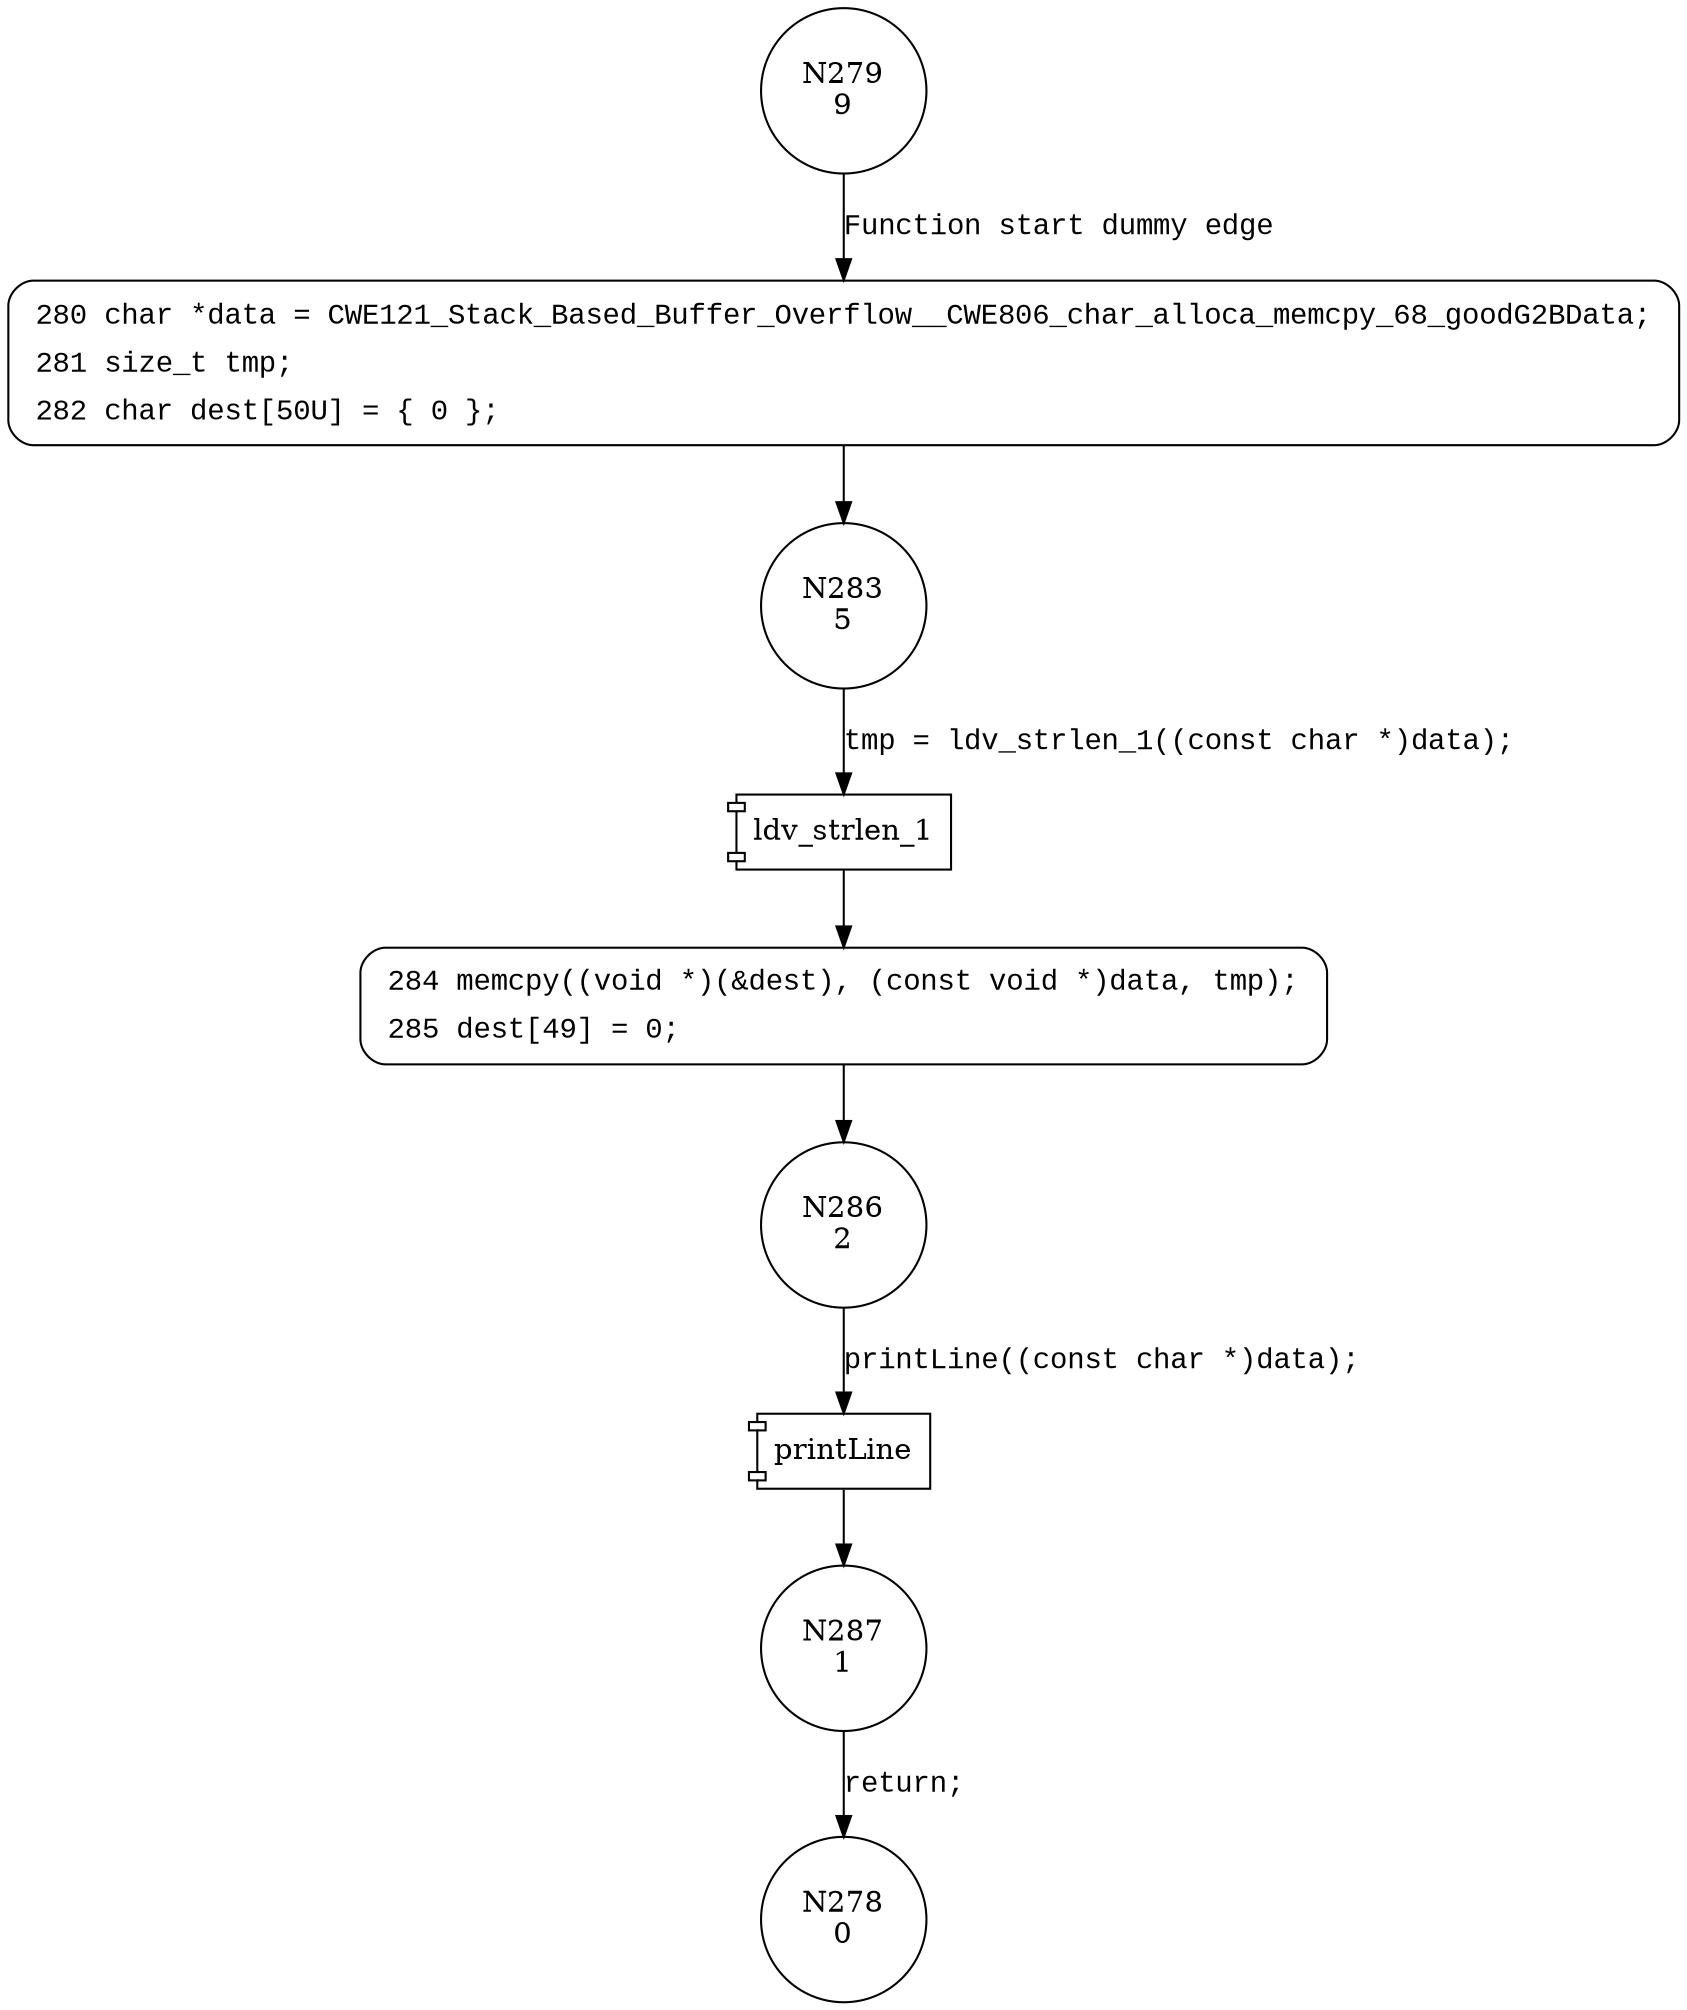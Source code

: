 digraph CWE121_Stack_Based_Buffer_Overflow__CWE806_char_alloca_memcpy_68b_goodG2BSink {
279 [shape="circle" label="N279\n9"]
280 [shape="circle" label="N280\n8"]
283 [shape="circle" label="N283\n5"]
284 [shape="circle" label="N284\n4"]
286 [shape="circle" label="N286\n2"]
287 [shape="circle" label="N287\n1"]
278 [shape="circle" label="N278\n0"]
280 [style="filled,bold" penwidth="1" fillcolor="white" fontname="Courier New" shape="Mrecord" label=<<table border="0" cellborder="0" cellpadding="3" bgcolor="white"><tr><td align="right">280</td><td align="left">char *data = CWE121_Stack_Based_Buffer_Overflow__CWE806_char_alloca_memcpy_68_goodG2BData;</td></tr><tr><td align="right">281</td><td align="left">size_t tmp;</td></tr><tr><td align="right">282</td><td align="left">char dest[50U] = &#123; 0 &#125;;</td></tr></table>>]
280 -> 283[label=""]
284 [style="filled,bold" penwidth="1" fillcolor="white" fontname="Courier New" shape="Mrecord" label=<<table border="0" cellborder="0" cellpadding="3" bgcolor="white"><tr><td align="right">284</td><td align="left">memcpy((void *)(&amp;dest), (const void *)data, tmp);</td></tr><tr><td align="right">285</td><td align="left">dest[49] = 0;</td></tr></table>>]
284 -> 286[label=""]
279 -> 280 [label="Function start dummy edge" fontname="Courier New"]
100007 [shape="component" label="ldv_strlen_1"]
283 -> 100007 [label="tmp = ldv_strlen_1((const char *)data);" fontname="Courier New"]
100007 -> 284 [label="" fontname="Courier New"]
100008 [shape="component" label="printLine"]
286 -> 100008 [label="printLine((const char *)data);" fontname="Courier New"]
100008 -> 287 [label="" fontname="Courier New"]
287 -> 278 [label="return;" fontname="Courier New"]
}